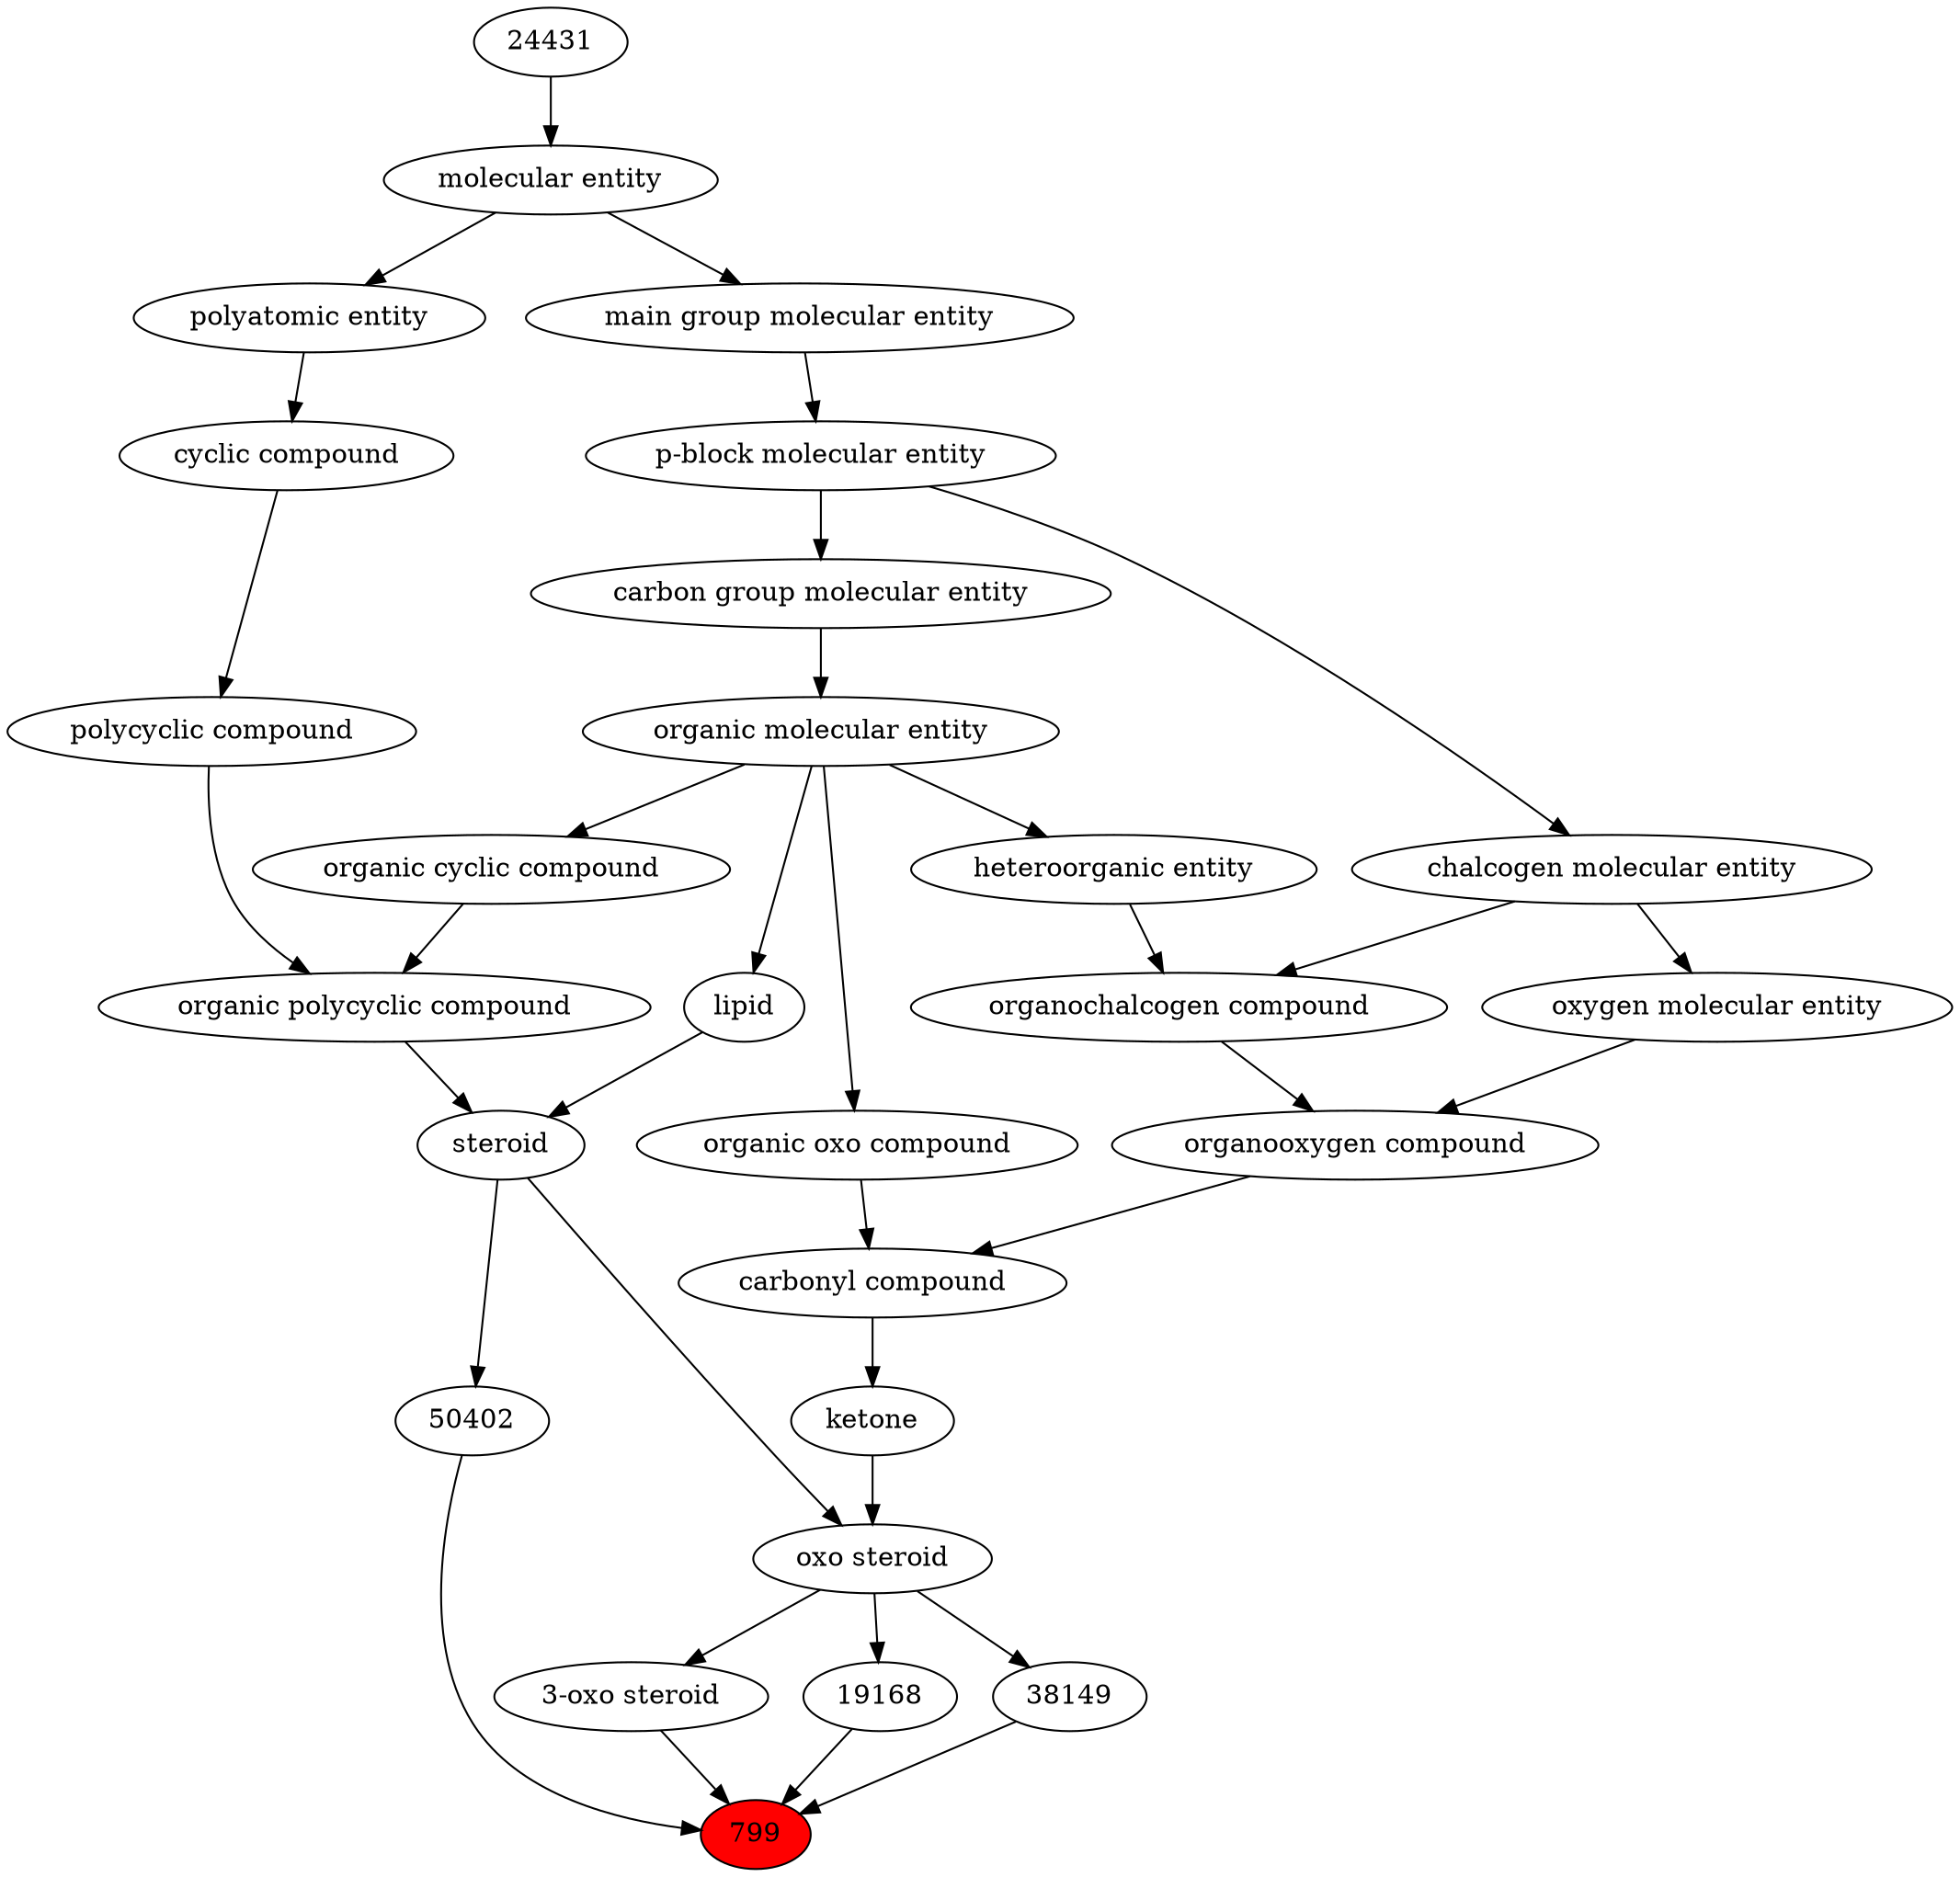 digraph tree{ 
799 [label="799" fillcolor=red style=filled]
47788 -> 799
19168 -> 799
38149 -> 799
50402 -> 799
47788 [label="3-oxo steroid"]
35789 -> 47788
19168 [label="19168"]
35789 -> 19168
38149 [label="38149"]
35789 -> 38149
50402 [label="50402"]
35341 -> 50402
35789 [label="oxo steroid"]
17087 -> 35789
35341 -> 35789
35341 [label="steroid"]
51958 -> 35341
18059 -> 35341
17087 [label="ketone"]
36586 -> 17087
51958 [label="organic polycyclic compound"]
33832 -> 51958
33635 -> 51958
18059 [label="lipid"]
50860 -> 18059
36586 [label="carbonyl compound"]
36587 -> 36586
36963 -> 36586
33832 [label="organic cyclic compound"]
50860 -> 33832
33635 [label="polycyclic compound"]
33595 -> 33635
50860 [label="organic molecular entity"]
33582 -> 50860
36587 [label="organic oxo compound"]
50860 -> 36587
36963 [label="organooxygen compound"]
36962 -> 36963
25806 -> 36963
33595 [label="cyclic compound"]
36357 -> 33595
33582 [label="carbon group molecular entity"]
33675 -> 33582
36962 [label="organochalcogen compound"]
33285 -> 36962
33304 -> 36962
25806 [label="oxygen molecular entity"]
33304 -> 25806
36357 [label="polyatomic entity"]
23367 -> 36357
33675 [label="p-block molecular entity"]
33579 -> 33675
33285 [label="heteroorganic entity"]
50860 -> 33285
33304 [label="chalcogen molecular entity"]
33675 -> 33304
23367 [label="molecular entity"]
24431 -> 23367
33579 [label="main group molecular entity"]
23367 -> 33579
24431 [label="24431"]
}